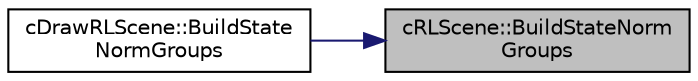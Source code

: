 digraph "cRLScene::BuildStateNormGroups"
{
 // LATEX_PDF_SIZE
  edge [fontname="Helvetica",fontsize="10",labelfontname="Helvetica",labelfontsize="10"];
  node [fontname="Helvetica",fontsize="10",shape=record];
  rankdir="RL";
  Node1 [label="cRLScene::BuildStateNorm\lGroups",height=0.2,width=0.4,color="black", fillcolor="grey75", style="filled", fontcolor="black",tooltip=" "];
  Node1 -> Node2 [dir="back",color="midnightblue",fontsize="10",style="solid",fontname="Helvetica"];
  Node2 [label="cDrawRLScene::BuildState\lNormGroups",height=0.2,width=0.4,color="black", fillcolor="white", style="filled",URL="$classc_draw_r_l_scene.html#a2e01743ffe64beaeb5389d3c09325624",tooltip=" "];
}
